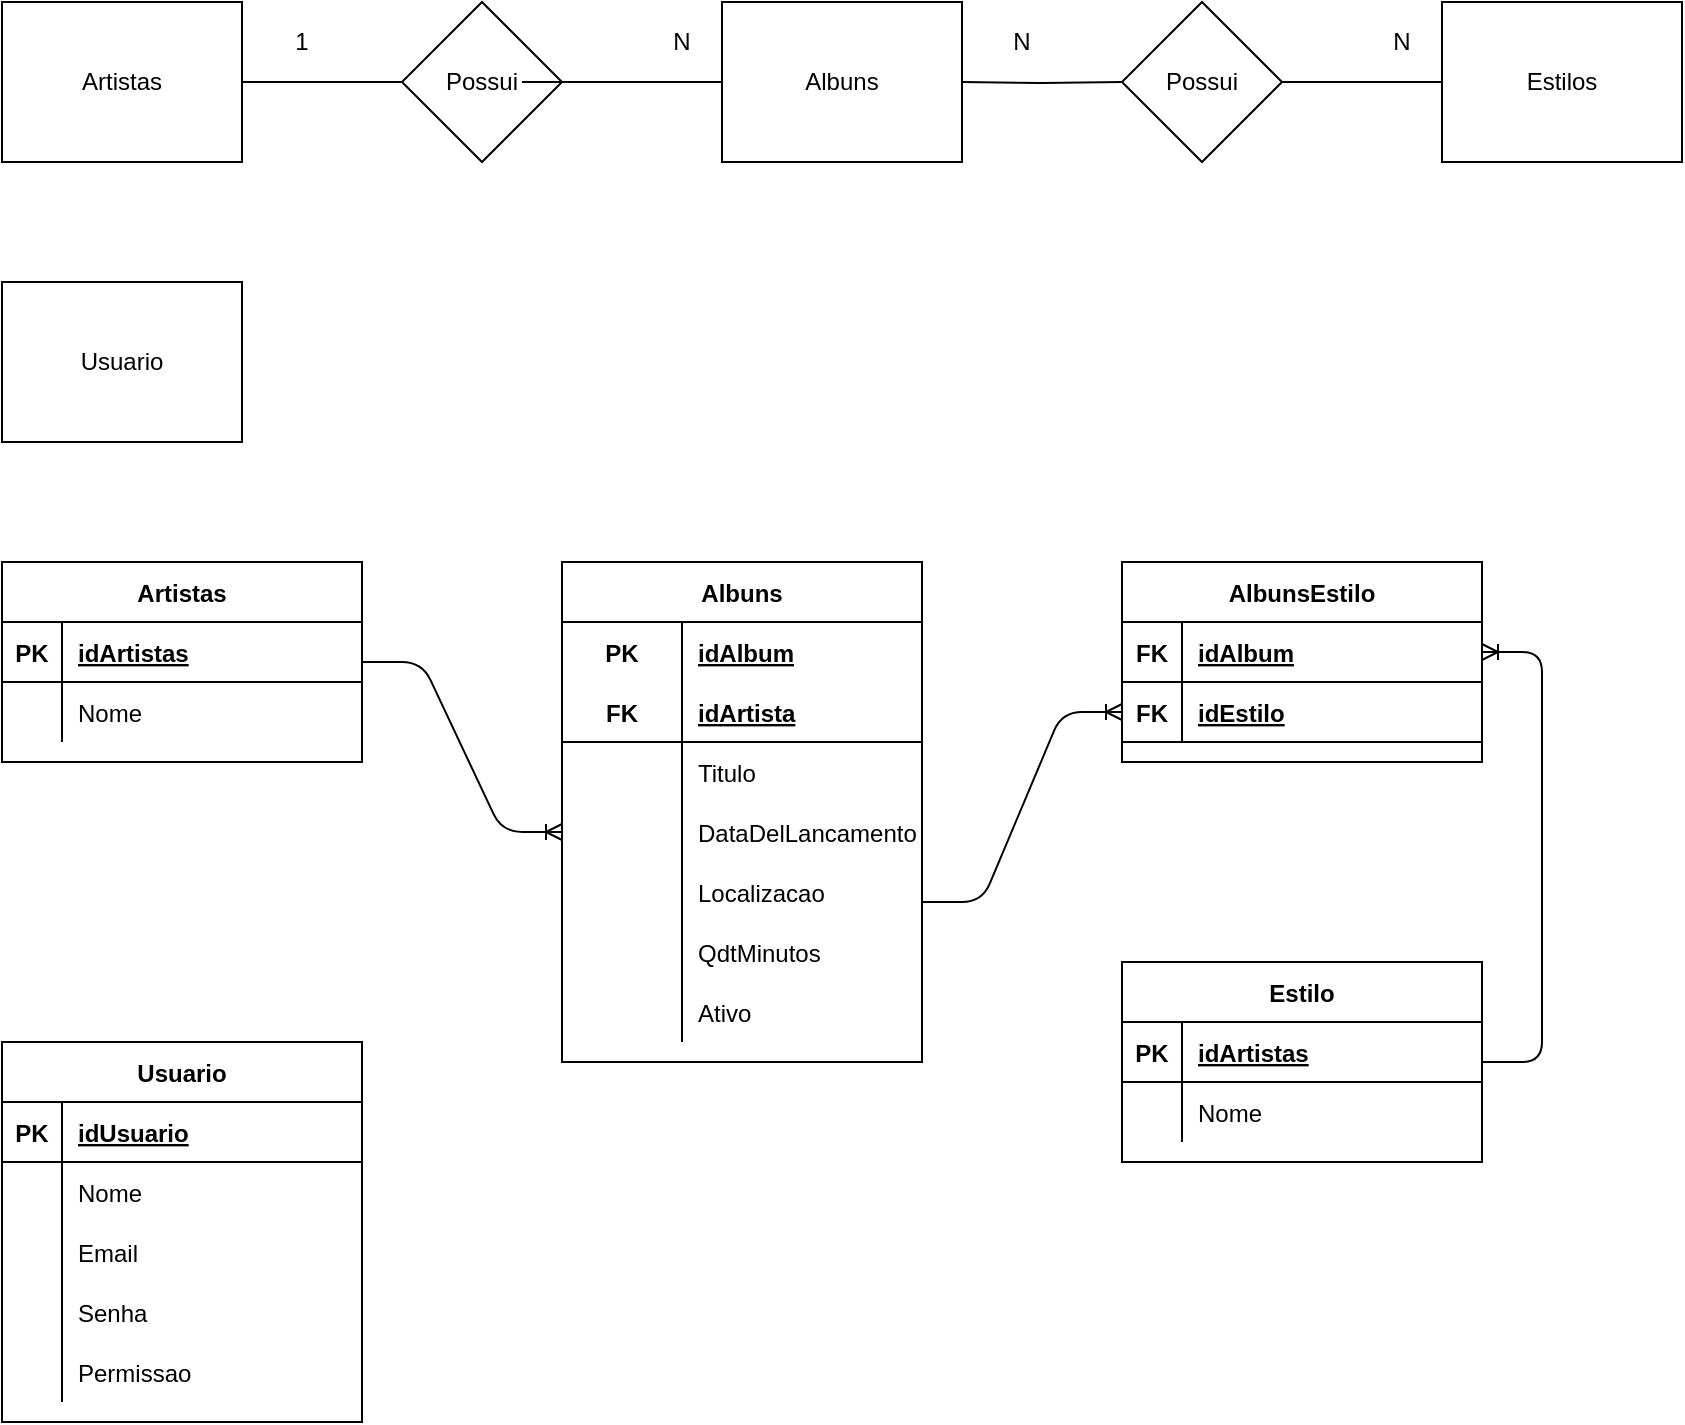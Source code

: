 <mxfile version="14.4.3" type="device"><diagram id="_qGmdtqDfOX2qtuLd-cm" name="Página-1"><mxGraphModel dx="1086" dy="806" grid="1" gridSize="10" guides="1" tooltips="1" connect="1" arrows="1" fold="1" page="1" pageScale="1" pageWidth="827" pageHeight="1169" math="0" shadow="0"><root><mxCell id="0"/><mxCell id="1" parent="0"/><mxCell id="7lk4EKh8oNREXJVMPSTc-1" value="" style="rounded=0;whiteSpace=wrap;html=1;" vertex="1" parent="1"><mxGeometry x="40" y="160" width="120" height="80" as="geometry"/></mxCell><mxCell id="7lk4EKh8oNREXJVMPSTc-2" value="Artistas" style="text;html=1;strokeColor=none;fillColor=none;align=center;verticalAlign=middle;whiteSpace=wrap;rounded=0;" vertex="1" parent="1"><mxGeometry x="80" y="190" width="40" height="20" as="geometry"/></mxCell><mxCell id="7lk4EKh8oNREXJVMPSTc-7" style="edgeStyle=orthogonalEdgeStyle;rounded=0;orthogonalLoop=1;jettySize=auto;html=1;entryX=0;entryY=0.5;entryDx=0;entryDy=0;endArrow=none;endFill=0;" edge="1" parent="1" source="7lk4EKh8oNREXJVMPSTc-3" target="7lk4EKh8oNREXJVMPSTc-6"><mxGeometry relative="1" as="geometry"/></mxCell><mxCell id="7lk4EKh8oNREXJVMPSTc-8" style="edgeStyle=orthogonalEdgeStyle;rounded=0;orthogonalLoop=1;jettySize=auto;html=1;endArrow=none;endFill=0;" edge="1" parent="1" source="7lk4EKh8oNREXJVMPSTc-3" target="7lk4EKh8oNREXJVMPSTc-1"><mxGeometry relative="1" as="geometry"/></mxCell><mxCell id="7lk4EKh8oNREXJVMPSTc-3" value="" style="rhombus;whiteSpace=wrap;html=1;" vertex="1" parent="1"><mxGeometry x="240" y="160" width="80" height="80" as="geometry"/></mxCell><mxCell id="7lk4EKh8oNREXJVMPSTc-4" value="Possui" style="text;html=1;strokeColor=none;fillColor=none;align=center;verticalAlign=middle;whiteSpace=wrap;rounded=0;" vertex="1" parent="1"><mxGeometry x="260" y="190" width="40" height="20" as="geometry"/></mxCell><mxCell id="7lk4EKh8oNREXJVMPSTc-5" value="Artistas" style="text;html=1;strokeColor=none;fillColor=none;align=center;verticalAlign=middle;whiteSpace=wrap;rounded=0;" vertex="1" parent="1"><mxGeometry x="440" y="190" width="40" height="20" as="geometry"/></mxCell><mxCell id="7lk4EKh8oNREXJVMPSTc-19" value="" style="edgeStyle=orthogonalEdgeStyle;rounded=0;orthogonalLoop=1;jettySize=auto;html=1;endArrow=none;endFill=0;" edge="1" parent="1" source="7lk4EKh8oNREXJVMPSTc-6" target="7lk4EKh8oNREXJVMPSTc-4"><mxGeometry relative="1" as="geometry"/></mxCell><mxCell id="7lk4EKh8oNREXJVMPSTc-6" value="Albuns" style="rounded=0;whiteSpace=wrap;html=1;" vertex="1" parent="1"><mxGeometry x="400" y="160" width="120" height="80" as="geometry"/></mxCell><mxCell id="7lk4EKh8oNREXJVMPSTc-9" value="1" style="text;html=1;strokeColor=none;fillColor=none;align=center;verticalAlign=middle;whiteSpace=wrap;rounded=0;" vertex="1" parent="1"><mxGeometry x="170" y="170" width="40" height="20" as="geometry"/></mxCell><mxCell id="7lk4EKh8oNREXJVMPSTc-10" value="N" style="text;html=1;strokeColor=none;fillColor=none;align=center;verticalAlign=middle;whiteSpace=wrap;rounded=0;" vertex="1" parent="1"><mxGeometry x="360" y="170" width="40" height="20" as="geometry"/></mxCell><mxCell id="7lk4EKh8oNREXJVMPSTc-11" style="edgeStyle=orthogonalEdgeStyle;rounded=0;orthogonalLoop=1;jettySize=auto;html=1;entryX=0;entryY=0.5;entryDx=0;entryDy=0;endArrow=none;endFill=0;" edge="1" source="7lk4EKh8oNREXJVMPSTc-12" target="7lk4EKh8oNREXJVMPSTc-15" parent="1"><mxGeometry relative="1" as="geometry"/></mxCell><mxCell id="7lk4EKh8oNREXJVMPSTc-12" value="" style="rhombus;whiteSpace=wrap;html=1;" vertex="1" parent="1"><mxGeometry x="600" y="160" width="80" height="80" as="geometry"/></mxCell><mxCell id="7lk4EKh8oNREXJVMPSTc-17" style="edgeStyle=orthogonalEdgeStyle;rounded=0;orthogonalLoop=1;jettySize=auto;html=1;endArrow=none;endFill=0;" edge="1" parent="1" target="7lk4EKh8oNREXJVMPSTc-6"><mxGeometry relative="1" as="geometry"><mxPoint x="600" y="200" as="sourcePoint"/></mxGeometry></mxCell><mxCell id="7lk4EKh8oNREXJVMPSTc-13" value="Possui" style="text;html=1;strokeColor=none;fillColor=none;align=center;verticalAlign=middle;whiteSpace=wrap;rounded=0;" vertex="1" parent="1"><mxGeometry x="620" y="190" width="40" height="20" as="geometry"/></mxCell><mxCell id="7lk4EKh8oNREXJVMPSTc-14" value="Artistas" style="text;html=1;strokeColor=none;fillColor=none;align=center;verticalAlign=middle;whiteSpace=wrap;rounded=0;" vertex="1" parent="1"><mxGeometry x="800" y="190" width="40" height="20" as="geometry"/></mxCell><mxCell id="7lk4EKh8oNREXJVMPSTc-15" value="Estilos" style="rounded=0;whiteSpace=wrap;html=1;" vertex="1" parent="1"><mxGeometry x="760" y="160" width="120" height="80" as="geometry"/></mxCell><mxCell id="7lk4EKh8oNREXJVMPSTc-16" value="N" style="text;html=1;strokeColor=none;fillColor=none;align=center;verticalAlign=middle;whiteSpace=wrap;rounded=0;" vertex="1" parent="1"><mxGeometry x="720" y="170" width="40" height="20" as="geometry"/></mxCell><mxCell id="7lk4EKh8oNREXJVMPSTc-20" value="N" style="text;html=1;strokeColor=none;fillColor=none;align=center;verticalAlign=middle;whiteSpace=wrap;rounded=0;" vertex="1" parent="1"><mxGeometry x="530" y="170" width="40" height="20" as="geometry"/></mxCell><mxCell id="7lk4EKh8oNREXJVMPSTc-21" value="Usuario" style="rounded=0;whiteSpace=wrap;html=1;" vertex="1" parent="1"><mxGeometry x="40" y="300" width="120" height="80" as="geometry"/></mxCell><mxCell id="7lk4EKh8oNREXJVMPSTc-23" value="Artistas" style="shape=table;startSize=30;container=1;collapsible=1;childLayout=tableLayout;fixedRows=1;rowLines=0;fontStyle=1;align=center;resizeLast=1;" vertex="1" parent="1"><mxGeometry x="40" y="440" width="180" height="100" as="geometry"/></mxCell><mxCell id="7lk4EKh8oNREXJVMPSTc-24" value="" style="shape=partialRectangle;collapsible=0;dropTarget=0;pointerEvents=0;fillColor=none;top=0;left=0;bottom=1;right=0;points=[[0,0.5],[1,0.5]];portConstraint=eastwest;" vertex="1" parent="7lk4EKh8oNREXJVMPSTc-23"><mxGeometry y="30" width="180" height="30" as="geometry"/></mxCell><mxCell id="7lk4EKh8oNREXJVMPSTc-25" value="PK" style="shape=partialRectangle;connectable=0;fillColor=none;top=0;left=0;bottom=0;right=0;fontStyle=1;overflow=hidden;" vertex="1" parent="7lk4EKh8oNREXJVMPSTc-24"><mxGeometry width="30" height="30" as="geometry"/></mxCell><mxCell id="7lk4EKh8oNREXJVMPSTc-26" value="idArtistas" style="shape=partialRectangle;connectable=0;fillColor=none;top=0;left=0;bottom=0;right=0;align=left;spacingLeft=6;fontStyle=5;overflow=hidden;" vertex="1" parent="7lk4EKh8oNREXJVMPSTc-24"><mxGeometry x="30" width="150" height="30" as="geometry"/></mxCell><mxCell id="7lk4EKh8oNREXJVMPSTc-27" value="" style="shape=partialRectangle;collapsible=0;dropTarget=0;pointerEvents=0;fillColor=none;top=0;left=0;bottom=0;right=0;points=[[0,0.5],[1,0.5]];portConstraint=eastwest;" vertex="1" parent="7lk4EKh8oNREXJVMPSTc-23"><mxGeometry y="60" width="180" height="30" as="geometry"/></mxCell><mxCell id="7lk4EKh8oNREXJVMPSTc-28" value="" style="shape=partialRectangle;connectable=0;fillColor=none;top=0;left=0;bottom=0;right=0;editable=1;overflow=hidden;" vertex="1" parent="7lk4EKh8oNREXJVMPSTc-27"><mxGeometry width="30" height="30" as="geometry"/></mxCell><mxCell id="7lk4EKh8oNREXJVMPSTc-29" value="Nome" style="shape=partialRectangle;connectable=0;fillColor=none;top=0;left=0;bottom=0;right=0;align=left;spacingLeft=6;overflow=hidden;" vertex="1" parent="7lk4EKh8oNREXJVMPSTc-27"><mxGeometry x="30" width="150" height="30" as="geometry"/></mxCell><mxCell id="7lk4EKh8oNREXJVMPSTc-36" value="Albuns" style="shape=table;startSize=30;container=1;collapsible=1;childLayout=tableLayout;fixedRows=1;rowLines=0;fontStyle=1;align=center;resizeLast=1;" vertex="1" parent="1"><mxGeometry x="320" y="440" width="180" height="250" as="geometry"/></mxCell><mxCell id="7lk4EKh8oNREXJVMPSTc-37" value="" style="shape=partialRectangle;collapsible=0;dropTarget=0;pointerEvents=0;fillColor=none;top=0;left=0;bottom=0;right=0;points=[[0,0.5],[1,0.5]];portConstraint=eastwest;" vertex="1" parent="7lk4EKh8oNREXJVMPSTc-36"><mxGeometry y="30" width="180" height="30" as="geometry"/></mxCell><mxCell id="7lk4EKh8oNREXJVMPSTc-38" value="PK" style="shape=partialRectangle;connectable=0;fillColor=none;top=0;left=0;bottom=0;right=0;fontStyle=1;overflow=hidden;" vertex="1" parent="7lk4EKh8oNREXJVMPSTc-37"><mxGeometry width="60" height="30" as="geometry"/></mxCell><mxCell id="7lk4EKh8oNREXJVMPSTc-39" value="idAlbum" style="shape=partialRectangle;connectable=0;fillColor=none;top=0;left=0;bottom=0;right=0;align=left;spacingLeft=6;fontStyle=5;overflow=hidden;" vertex="1" parent="7lk4EKh8oNREXJVMPSTc-37"><mxGeometry x="60" width="120" height="30" as="geometry"/></mxCell><mxCell id="7lk4EKh8oNREXJVMPSTc-40" value="" style="shape=partialRectangle;collapsible=0;dropTarget=0;pointerEvents=0;fillColor=none;top=0;left=0;bottom=1;right=0;points=[[0,0.5],[1,0.5]];portConstraint=eastwest;" vertex="1" parent="7lk4EKh8oNREXJVMPSTc-36"><mxGeometry y="60" width="180" height="30" as="geometry"/></mxCell><mxCell id="7lk4EKh8oNREXJVMPSTc-41" value="FK" style="shape=partialRectangle;connectable=0;fillColor=none;top=0;left=0;bottom=0;right=0;fontStyle=1;overflow=hidden;" vertex="1" parent="7lk4EKh8oNREXJVMPSTc-40"><mxGeometry width="60" height="30" as="geometry"/></mxCell><mxCell id="7lk4EKh8oNREXJVMPSTc-42" value="idArtista" style="shape=partialRectangle;connectable=0;fillColor=none;top=0;left=0;bottom=0;right=0;align=left;spacingLeft=6;fontStyle=5;overflow=hidden;" vertex="1" parent="7lk4EKh8oNREXJVMPSTc-40"><mxGeometry x="60" width="120" height="30" as="geometry"/></mxCell><mxCell id="7lk4EKh8oNREXJVMPSTc-43" value="" style="shape=partialRectangle;collapsible=0;dropTarget=0;pointerEvents=0;fillColor=none;top=0;left=0;bottom=0;right=0;points=[[0,0.5],[1,0.5]];portConstraint=eastwest;" vertex="1" parent="7lk4EKh8oNREXJVMPSTc-36"><mxGeometry y="90" width="180" height="30" as="geometry"/></mxCell><mxCell id="7lk4EKh8oNREXJVMPSTc-44" value="" style="shape=partialRectangle;connectable=0;fillColor=none;top=0;left=0;bottom=0;right=0;editable=1;overflow=hidden;" vertex="1" parent="7lk4EKh8oNREXJVMPSTc-43"><mxGeometry width="60" height="30" as="geometry"/></mxCell><mxCell id="7lk4EKh8oNREXJVMPSTc-45" value="Titulo" style="shape=partialRectangle;connectable=0;fillColor=none;top=0;left=0;bottom=0;right=0;align=left;spacingLeft=6;overflow=hidden;" vertex="1" parent="7lk4EKh8oNREXJVMPSTc-43"><mxGeometry x="60" width="120" height="30" as="geometry"/></mxCell><mxCell id="7lk4EKh8oNREXJVMPSTc-46" value="" style="shape=partialRectangle;collapsible=0;dropTarget=0;pointerEvents=0;fillColor=none;top=0;left=0;bottom=0;right=0;points=[[0,0.5],[1,0.5]];portConstraint=eastwest;" vertex="1" parent="7lk4EKh8oNREXJVMPSTc-36"><mxGeometry y="120" width="180" height="30" as="geometry"/></mxCell><mxCell id="7lk4EKh8oNREXJVMPSTc-47" value="" style="shape=partialRectangle;connectable=0;fillColor=none;top=0;left=0;bottom=0;right=0;editable=1;overflow=hidden;" vertex="1" parent="7lk4EKh8oNREXJVMPSTc-46"><mxGeometry width="60" height="30" as="geometry"/></mxCell><mxCell id="7lk4EKh8oNREXJVMPSTc-48" value="DataDelLancamento" style="shape=partialRectangle;connectable=0;fillColor=none;top=0;left=0;bottom=0;right=0;align=left;spacingLeft=6;overflow=hidden;" vertex="1" parent="7lk4EKh8oNREXJVMPSTc-46"><mxGeometry x="60" width="120" height="30" as="geometry"/></mxCell><mxCell id="7lk4EKh8oNREXJVMPSTc-49" value="" style="shape=partialRectangle;collapsible=0;dropTarget=0;pointerEvents=0;fillColor=none;top=0;left=0;bottom=0;right=0;points=[[0,0.5],[1,0.5]];portConstraint=eastwest;" vertex="1" parent="7lk4EKh8oNREXJVMPSTc-36"><mxGeometry y="150" width="180" height="30" as="geometry"/></mxCell><mxCell id="7lk4EKh8oNREXJVMPSTc-50" value="" style="shape=partialRectangle;connectable=0;fillColor=none;top=0;left=0;bottom=0;right=0;editable=1;overflow=hidden;" vertex="1" parent="7lk4EKh8oNREXJVMPSTc-49"><mxGeometry width="60" height="30" as="geometry"/></mxCell><mxCell id="7lk4EKh8oNREXJVMPSTc-51" value="Localizacao" style="shape=partialRectangle;connectable=0;fillColor=none;top=0;left=0;bottom=0;right=0;align=left;spacingLeft=6;overflow=hidden;" vertex="1" parent="7lk4EKh8oNREXJVMPSTc-49"><mxGeometry x="60" width="120" height="30" as="geometry"/></mxCell><mxCell id="7lk4EKh8oNREXJVMPSTc-68" value="" style="shape=partialRectangle;collapsible=0;dropTarget=0;pointerEvents=0;fillColor=none;top=0;left=0;bottom=0;right=0;points=[[0,0.5],[1,0.5]];portConstraint=eastwest;" vertex="1" parent="7lk4EKh8oNREXJVMPSTc-36"><mxGeometry y="180" width="180" height="30" as="geometry"/></mxCell><mxCell id="7lk4EKh8oNREXJVMPSTc-69" value="" style="shape=partialRectangle;connectable=0;fillColor=none;top=0;left=0;bottom=0;right=0;editable=1;overflow=hidden;" vertex="1" parent="7lk4EKh8oNREXJVMPSTc-68"><mxGeometry width="60" height="30" as="geometry"/></mxCell><mxCell id="7lk4EKh8oNREXJVMPSTc-70" value="QdtMinutos" style="shape=partialRectangle;connectable=0;fillColor=none;top=0;left=0;bottom=0;right=0;align=left;spacingLeft=6;overflow=hidden;" vertex="1" parent="7lk4EKh8oNREXJVMPSTc-68"><mxGeometry x="60" width="120" height="30" as="geometry"/></mxCell><mxCell id="7lk4EKh8oNREXJVMPSTc-71" value="" style="shape=partialRectangle;collapsible=0;dropTarget=0;pointerEvents=0;fillColor=none;top=0;left=0;bottom=0;right=0;points=[[0,0.5],[1,0.5]];portConstraint=eastwest;" vertex="1" parent="7lk4EKh8oNREXJVMPSTc-36"><mxGeometry y="210" width="180" height="30" as="geometry"/></mxCell><mxCell id="7lk4EKh8oNREXJVMPSTc-72" value="" style="shape=partialRectangle;connectable=0;fillColor=none;top=0;left=0;bottom=0;right=0;editable=1;overflow=hidden;" vertex="1" parent="7lk4EKh8oNREXJVMPSTc-71"><mxGeometry width="60" height="30" as="geometry"/></mxCell><mxCell id="7lk4EKh8oNREXJVMPSTc-73" value="Ativo" style="shape=partialRectangle;connectable=0;fillColor=none;top=0;left=0;bottom=0;right=0;align=left;spacingLeft=6;overflow=hidden;" vertex="1" parent="7lk4EKh8oNREXJVMPSTc-71"><mxGeometry x="60" width="120" height="30" as="geometry"/></mxCell><mxCell id="7lk4EKh8oNREXJVMPSTc-74" value="" style="edgeStyle=entityRelationEdgeStyle;fontSize=12;html=1;endArrow=ERoneToMany;entryX=0;entryY=0.5;entryDx=0;entryDy=0;" edge="1" parent="1" target="7lk4EKh8oNREXJVMPSTc-46"><mxGeometry width="100" height="100" relative="1" as="geometry"><mxPoint x="220" y="490" as="sourcePoint"/><mxPoint x="310" y="580" as="targetPoint"/></mxGeometry></mxCell><mxCell id="7lk4EKh8oNREXJVMPSTc-75" value="AlbunsEstilo" style="shape=table;startSize=30;container=1;collapsible=1;childLayout=tableLayout;fixedRows=1;rowLines=0;fontStyle=1;align=center;resizeLast=1;" vertex="1" parent="1"><mxGeometry x="600" y="440" width="180" height="100" as="geometry"/></mxCell><mxCell id="7lk4EKh8oNREXJVMPSTc-76" value="" style="shape=partialRectangle;collapsible=0;dropTarget=0;pointerEvents=0;fillColor=none;top=0;left=0;bottom=1;right=0;points=[[0,0.5],[1,0.5]];portConstraint=eastwest;" vertex="1" parent="7lk4EKh8oNREXJVMPSTc-75"><mxGeometry y="30" width="180" height="30" as="geometry"/></mxCell><mxCell id="7lk4EKh8oNREXJVMPSTc-77" value="FK" style="shape=partialRectangle;connectable=0;fillColor=none;top=0;left=0;bottom=0;right=0;fontStyle=1;overflow=hidden;" vertex="1" parent="7lk4EKh8oNREXJVMPSTc-76"><mxGeometry width="30" height="30" as="geometry"/></mxCell><mxCell id="7lk4EKh8oNREXJVMPSTc-78" value="idAlbum" style="shape=partialRectangle;connectable=0;fillColor=none;top=0;left=0;bottom=0;right=0;align=left;spacingLeft=6;fontStyle=5;overflow=hidden;" vertex="1" parent="7lk4EKh8oNREXJVMPSTc-76"><mxGeometry x="30" width="150" height="30" as="geometry"/></mxCell><mxCell id="7lk4EKh8oNREXJVMPSTc-88" value="" style="shape=partialRectangle;collapsible=0;dropTarget=0;pointerEvents=0;fillColor=none;top=0;left=0;bottom=1;right=0;points=[[0,0.5],[1,0.5]];portConstraint=eastwest;" vertex="1" parent="7lk4EKh8oNREXJVMPSTc-75"><mxGeometry y="60" width="180" height="30" as="geometry"/></mxCell><mxCell id="7lk4EKh8oNREXJVMPSTc-89" value="FK" style="shape=partialRectangle;connectable=0;fillColor=none;top=0;left=0;bottom=0;right=0;fontStyle=1;overflow=hidden;" vertex="1" parent="7lk4EKh8oNREXJVMPSTc-88"><mxGeometry width="30" height="30" as="geometry"/></mxCell><mxCell id="7lk4EKh8oNREXJVMPSTc-90" value="idEstilo" style="shape=partialRectangle;connectable=0;fillColor=none;top=0;left=0;bottom=0;right=0;align=left;spacingLeft=6;fontStyle=5;overflow=hidden;" vertex="1" parent="7lk4EKh8oNREXJVMPSTc-88"><mxGeometry x="30" width="150" height="30" as="geometry"/></mxCell><mxCell id="7lk4EKh8oNREXJVMPSTc-91" value="" style="edgeStyle=entityRelationEdgeStyle;fontSize=12;html=1;endArrow=ERoneToMany;entryX=0;entryY=0.5;entryDx=0;entryDy=0;" edge="1" parent="1" target="7lk4EKh8oNREXJVMPSTc-88"><mxGeometry width="100" height="100" relative="1" as="geometry"><mxPoint x="500" y="610" as="sourcePoint"/><mxPoint x="600" y="510" as="targetPoint"/></mxGeometry></mxCell><mxCell id="7lk4EKh8oNREXJVMPSTc-92" value="Estilo" style="shape=table;startSize=30;container=1;collapsible=1;childLayout=tableLayout;fixedRows=1;rowLines=0;fontStyle=1;align=center;resizeLast=1;" vertex="1" parent="1"><mxGeometry x="600" y="640" width="180" height="100" as="geometry"/></mxCell><mxCell id="7lk4EKh8oNREXJVMPSTc-93" value="" style="shape=partialRectangle;collapsible=0;dropTarget=0;pointerEvents=0;fillColor=none;top=0;left=0;bottom=1;right=0;points=[[0,0.5],[1,0.5]];portConstraint=eastwest;" vertex="1" parent="7lk4EKh8oNREXJVMPSTc-92"><mxGeometry y="30" width="180" height="30" as="geometry"/></mxCell><mxCell id="7lk4EKh8oNREXJVMPSTc-94" value="PK" style="shape=partialRectangle;connectable=0;fillColor=none;top=0;left=0;bottom=0;right=0;fontStyle=1;overflow=hidden;" vertex="1" parent="7lk4EKh8oNREXJVMPSTc-93"><mxGeometry width="30" height="30" as="geometry"/></mxCell><mxCell id="7lk4EKh8oNREXJVMPSTc-95" value="idArtistas" style="shape=partialRectangle;connectable=0;fillColor=none;top=0;left=0;bottom=0;right=0;align=left;spacingLeft=6;fontStyle=5;overflow=hidden;" vertex="1" parent="7lk4EKh8oNREXJVMPSTc-93"><mxGeometry x="30" width="150" height="30" as="geometry"/></mxCell><mxCell id="7lk4EKh8oNREXJVMPSTc-96" value="" style="shape=partialRectangle;collapsible=0;dropTarget=0;pointerEvents=0;fillColor=none;top=0;left=0;bottom=0;right=0;points=[[0,0.5],[1,0.5]];portConstraint=eastwest;" vertex="1" parent="7lk4EKh8oNREXJVMPSTc-92"><mxGeometry y="60" width="180" height="30" as="geometry"/></mxCell><mxCell id="7lk4EKh8oNREXJVMPSTc-97" value="" style="shape=partialRectangle;connectable=0;fillColor=none;top=0;left=0;bottom=0;right=0;editable=1;overflow=hidden;" vertex="1" parent="7lk4EKh8oNREXJVMPSTc-96"><mxGeometry width="30" height="30" as="geometry"/></mxCell><mxCell id="7lk4EKh8oNREXJVMPSTc-98" value="Nome" style="shape=partialRectangle;connectable=0;fillColor=none;top=0;left=0;bottom=0;right=0;align=left;spacingLeft=6;overflow=hidden;" vertex="1" parent="7lk4EKh8oNREXJVMPSTc-96"><mxGeometry x="30" width="150" height="30" as="geometry"/></mxCell><mxCell id="7lk4EKh8oNREXJVMPSTc-99" value="" style="edgeStyle=entityRelationEdgeStyle;fontSize=12;html=1;endArrow=ERoneToMany;" edge="1" parent="1" target="7lk4EKh8oNREXJVMPSTc-76"><mxGeometry width="100" height="100" relative="1" as="geometry"><mxPoint x="780" y="690" as="sourcePoint"/><mxPoint x="880" y="590" as="targetPoint"/></mxGeometry></mxCell><mxCell id="7lk4EKh8oNREXJVMPSTc-100" value="Usuario" style="shape=table;startSize=30;container=1;collapsible=1;childLayout=tableLayout;fixedRows=1;rowLines=0;fontStyle=1;align=center;resizeLast=1;" vertex="1" parent="1"><mxGeometry x="40" y="680" width="180" height="190" as="geometry"/></mxCell><mxCell id="7lk4EKh8oNREXJVMPSTc-101" value="" style="shape=partialRectangle;collapsible=0;dropTarget=0;pointerEvents=0;fillColor=none;top=0;left=0;bottom=1;right=0;points=[[0,0.5],[1,0.5]];portConstraint=eastwest;" vertex="1" parent="7lk4EKh8oNREXJVMPSTc-100"><mxGeometry y="30" width="180" height="30" as="geometry"/></mxCell><mxCell id="7lk4EKh8oNREXJVMPSTc-102" value="PK" style="shape=partialRectangle;connectable=0;fillColor=none;top=0;left=0;bottom=0;right=0;fontStyle=1;overflow=hidden;" vertex="1" parent="7lk4EKh8oNREXJVMPSTc-101"><mxGeometry width="30" height="30" as="geometry"/></mxCell><mxCell id="7lk4EKh8oNREXJVMPSTc-103" value="idUsuario" style="shape=partialRectangle;connectable=0;fillColor=none;top=0;left=0;bottom=0;right=0;align=left;spacingLeft=6;fontStyle=5;overflow=hidden;" vertex="1" parent="7lk4EKh8oNREXJVMPSTc-101"><mxGeometry x="30" width="150" height="30" as="geometry"/></mxCell><mxCell id="7lk4EKh8oNREXJVMPSTc-104" value="" style="shape=partialRectangle;collapsible=0;dropTarget=0;pointerEvents=0;fillColor=none;top=0;left=0;bottom=0;right=0;points=[[0,0.5],[1,0.5]];portConstraint=eastwest;" vertex="1" parent="7lk4EKh8oNREXJVMPSTc-100"><mxGeometry y="60" width="180" height="30" as="geometry"/></mxCell><mxCell id="7lk4EKh8oNREXJVMPSTc-105" value="" style="shape=partialRectangle;connectable=0;fillColor=none;top=0;left=0;bottom=0;right=0;editable=1;overflow=hidden;" vertex="1" parent="7lk4EKh8oNREXJVMPSTc-104"><mxGeometry width="30" height="30" as="geometry"/></mxCell><mxCell id="7lk4EKh8oNREXJVMPSTc-106" value="Nome" style="shape=partialRectangle;connectable=0;fillColor=none;top=0;left=0;bottom=0;right=0;align=left;spacingLeft=6;overflow=hidden;" vertex="1" parent="7lk4EKh8oNREXJVMPSTc-104"><mxGeometry x="30" width="150" height="30" as="geometry"/></mxCell><mxCell id="7lk4EKh8oNREXJVMPSTc-107" value="" style="shape=partialRectangle;collapsible=0;dropTarget=0;pointerEvents=0;fillColor=none;top=0;left=0;bottom=0;right=0;points=[[0,0.5],[1,0.5]];portConstraint=eastwest;" vertex="1" parent="7lk4EKh8oNREXJVMPSTc-100"><mxGeometry y="90" width="180" height="30" as="geometry"/></mxCell><mxCell id="7lk4EKh8oNREXJVMPSTc-108" value="" style="shape=partialRectangle;connectable=0;fillColor=none;top=0;left=0;bottom=0;right=0;editable=1;overflow=hidden;" vertex="1" parent="7lk4EKh8oNREXJVMPSTc-107"><mxGeometry width="30" height="30" as="geometry"/></mxCell><mxCell id="7lk4EKh8oNREXJVMPSTc-109" value="Email" style="shape=partialRectangle;connectable=0;fillColor=none;top=0;left=0;bottom=0;right=0;align=left;spacingLeft=6;overflow=hidden;" vertex="1" parent="7lk4EKh8oNREXJVMPSTc-107"><mxGeometry x="30" width="150" height="30" as="geometry"/></mxCell><mxCell id="7lk4EKh8oNREXJVMPSTc-110" value="" style="shape=partialRectangle;collapsible=0;dropTarget=0;pointerEvents=0;fillColor=none;top=0;left=0;bottom=0;right=0;points=[[0,0.5],[1,0.5]];portConstraint=eastwest;" vertex="1" parent="7lk4EKh8oNREXJVMPSTc-100"><mxGeometry y="120" width="180" height="30" as="geometry"/></mxCell><mxCell id="7lk4EKh8oNREXJVMPSTc-111" value="" style="shape=partialRectangle;connectable=0;fillColor=none;top=0;left=0;bottom=0;right=0;editable=1;overflow=hidden;" vertex="1" parent="7lk4EKh8oNREXJVMPSTc-110"><mxGeometry width="30" height="30" as="geometry"/></mxCell><mxCell id="7lk4EKh8oNREXJVMPSTc-112" value="Senha" style="shape=partialRectangle;connectable=0;fillColor=none;top=0;left=0;bottom=0;right=0;align=left;spacingLeft=6;overflow=hidden;" vertex="1" parent="7lk4EKh8oNREXJVMPSTc-110"><mxGeometry x="30" width="150" height="30" as="geometry"/></mxCell><mxCell id="7lk4EKh8oNREXJVMPSTc-113" value="" style="shape=partialRectangle;collapsible=0;dropTarget=0;pointerEvents=0;fillColor=none;top=0;left=0;bottom=0;right=0;points=[[0,0.5],[1,0.5]];portConstraint=eastwest;" vertex="1" parent="7lk4EKh8oNREXJVMPSTc-100"><mxGeometry y="150" width="180" height="30" as="geometry"/></mxCell><mxCell id="7lk4EKh8oNREXJVMPSTc-114" value="" style="shape=partialRectangle;connectable=0;fillColor=none;top=0;left=0;bottom=0;right=0;editable=1;overflow=hidden;" vertex="1" parent="7lk4EKh8oNREXJVMPSTc-113"><mxGeometry width="30" height="30" as="geometry"/></mxCell><mxCell id="7lk4EKh8oNREXJVMPSTc-115" value="Permissao" style="shape=partialRectangle;connectable=0;fillColor=none;top=0;left=0;bottom=0;right=0;align=left;spacingLeft=6;overflow=hidden;" vertex="1" parent="7lk4EKh8oNREXJVMPSTc-113"><mxGeometry x="30" width="150" height="30" as="geometry"/></mxCell></root></mxGraphModel></diagram></mxfile>